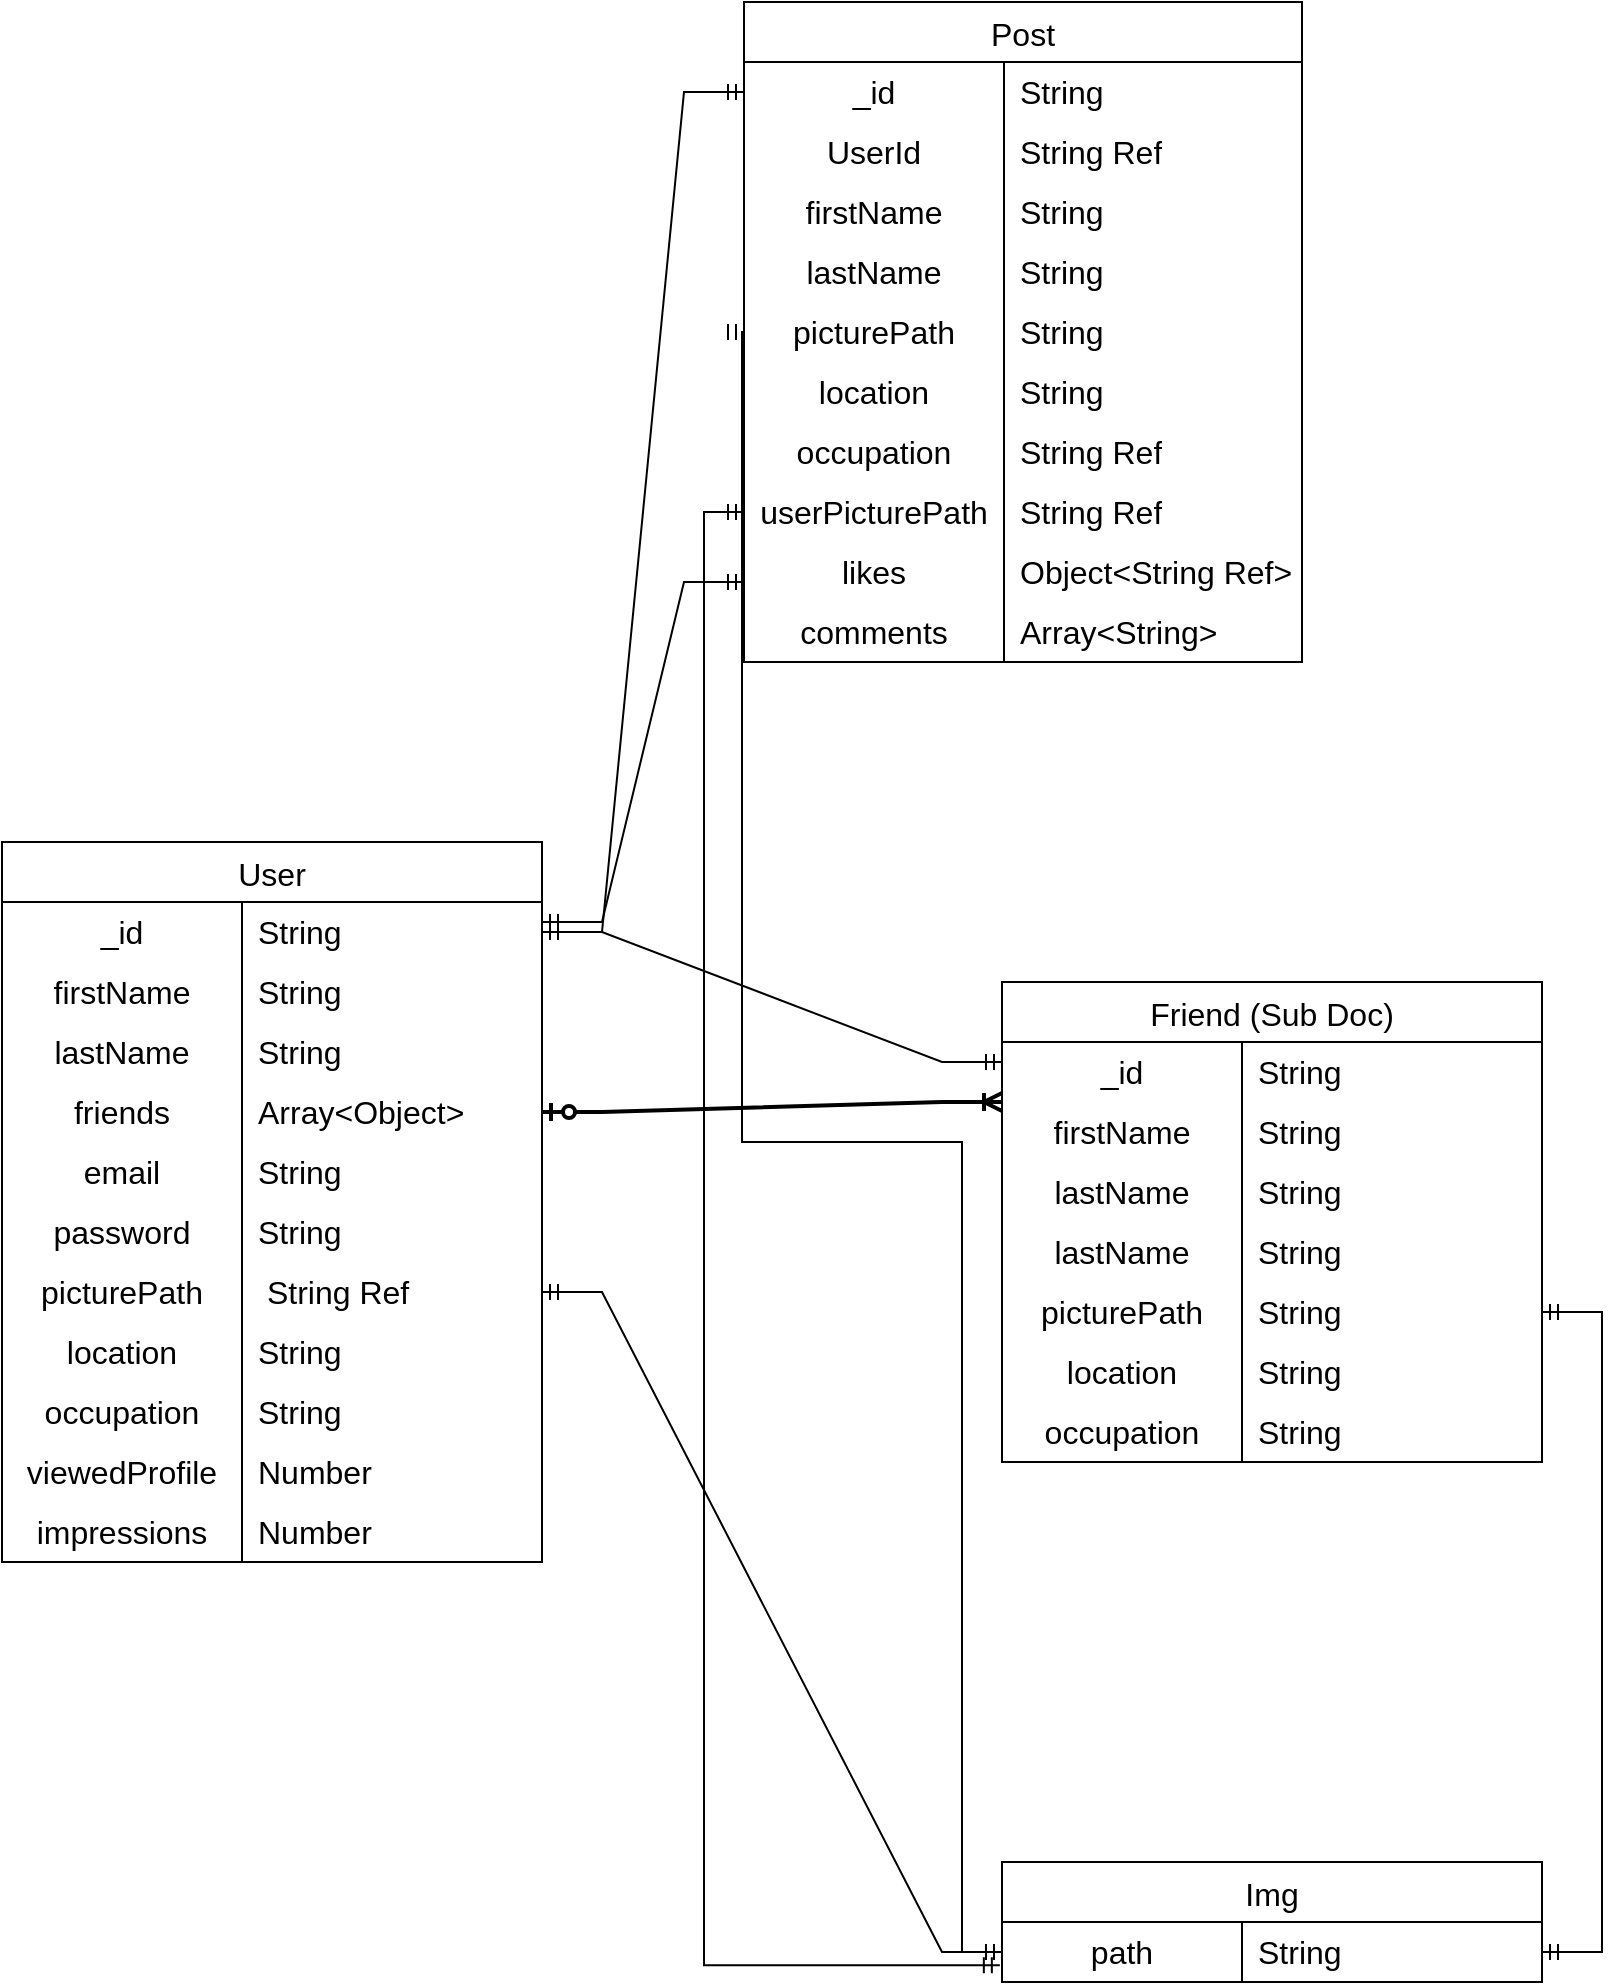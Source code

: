 <mxfile version="24.4.8" type="github">
  <diagram name="Page-1" id="0EORjQLILYHLpwlUFIpE">
    <mxGraphModel dx="2625" dy="1413" grid="1" gridSize="10" guides="1" tooltips="1" connect="1" arrows="1" fold="1" page="1" pageScale="1" pageWidth="850" pageHeight="1100" math="0" shadow="0">
      <root>
        <mxCell id="0" />
        <mxCell id="1" parent="0" />
        <mxCell id="54QTZnqS0rtouwn9wSgU-24" value="User" style="shape=table;startSize=30;container=1;collapsible=0;childLayout=tableLayout;fixedRows=1;rowLines=0;fontStyle=0;strokeColor=default;fontSize=16;" parent="1" vertex="1">
          <mxGeometry x="20" y="460" width="270" height="360" as="geometry" />
        </mxCell>
        <mxCell id="54QTZnqS0rtouwn9wSgU-25" value="" style="shape=tableRow;horizontal=0;startSize=0;swimlaneHead=0;swimlaneBody=0;top=0;left=0;bottom=0;right=0;collapsible=0;dropTarget=0;fillColor=none;points=[[0,0.5],[1,0.5]];portConstraint=eastwest;strokeColor=inherit;fontSize=16;" parent="54QTZnqS0rtouwn9wSgU-24" vertex="1">
          <mxGeometry y="30" width="270" height="30" as="geometry" />
        </mxCell>
        <mxCell id="54QTZnqS0rtouwn9wSgU-26" value="_id" style="shape=partialRectangle;html=1;whiteSpace=wrap;connectable=0;fillColor=none;top=0;left=0;bottom=0;right=0;overflow=hidden;pointerEvents=1;strokeColor=inherit;fontSize=16;" parent="54QTZnqS0rtouwn9wSgU-25" vertex="1">
          <mxGeometry width="120" height="30" as="geometry">
            <mxRectangle width="120" height="30" as="alternateBounds" />
          </mxGeometry>
        </mxCell>
        <mxCell id="54QTZnqS0rtouwn9wSgU-27" value="String" style="shape=partialRectangle;html=1;whiteSpace=wrap;connectable=0;fillColor=none;top=0;left=0;bottom=0;right=0;align=left;spacingLeft=6;overflow=hidden;strokeColor=inherit;fontSize=16;" parent="54QTZnqS0rtouwn9wSgU-25" vertex="1">
          <mxGeometry x="120" width="150" height="30" as="geometry">
            <mxRectangle width="150" height="30" as="alternateBounds" />
          </mxGeometry>
        </mxCell>
        <mxCell id="54QTZnqS0rtouwn9wSgU-28" value="" style="shape=tableRow;horizontal=0;startSize=0;swimlaneHead=0;swimlaneBody=0;top=0;left=0;bottom=0;right=0;collapsible=0;dropTarget=0;fillColor=none;points=[[0,0.5],[1,0.5]];portConstraint=eastwest;strokeColor=inherit;fontSize=16;" parent="54QTZnqS0rtouwn9wSgU-24" vertex="1">
          <mxGeometry y="60" width="270" height="30" as="geometry" />
        </mxCell>
        <mxCell id="54QTZnqS0rtouwn9wSgU-29" value="firstName" style="shape=partialRectangle;html=1;whiteSpace=wrap;connectable=0;fillColor=none;top=0;left=0;bottom=0;right=0;overflow=hidden;strokeColor=inherit;fontSize=16;" parent="54QTZnqS0rtouwn9wSgU-28" vertex="1">
          <mxGeometry width="120" height="30" as="geometry">
            <mxRectangle width="120" height="30" as="alternateBounds" />
          </mxGeometry>
        </mxCell>
        <mxCell id="54QTZnqS0rtouwn9wSgU-30" value="String" style="shape=partialRectangle;html=1;whiteSpace=wrap;connectable=0;fillColor=none;top=0;left=0;bottom=0;right=0;align=left;spacingLeft=6;overflow=hidden;strokeColor=inherit;fontSize=16;" parent="54QTZnqS0rtouwn9wSgU-28" vertex="1">
          <mxGeometry x="120" width="150" height="30" as="geometry">
            <mxRectangle width="150" height="30" as="alternateBounds" />
          </mxGeometry>
        </mxCell>
        <mxCell id="54QTZnqS0rtouwn9wSgU-31" value="" style="shape=tableRow;horizontal=0;startSize=0;swimlaneHead=0;swimlaneBody=0;top=0;left=0;bottom=0;right=0;collapsible=0;dropTarget=0;fillColor=none;points=[[0,0.5],[1,0.5]];portConstraint=eastwest;strokeColor=inherit;fontSize=16;" parent="54QTZnqS0rtouwn9wSgU-24" vertex="1">
          <mxGeometry y="90" width="270" height="30" as="geometry" />
        </mxCell>
        <mxCell id="54QTZnqS0rtouwn9wSgU-32" value="lastName" style="shape=partialRectangle;html=1;whiteSpace=wrap;connectable=0;fillColor=none;top=0;left=0;bottom=0;right=0;overflow=hidden;strokeColor=inherit;fontSize=16;" parent="54QTZnqS0rtouwn9wSgU-31" vertex="1">
          <mxGeometry width="120" height="30" as="geometry">
            <mxRectangle width="120" height="30" as="alternateBounds" />
          </mxGeometry>
        </mxCell>
        <mxCell id="54QTZnqS0rtouwn9wSgU-33" value="String" style="shape=partialRectangle;html=1;whiteSpace=wrap;connectable=0;fillColor=none;top=0;left=0;bottom=0;right=0;align=left;spacingLeft=6;overflow=hidden;strokeColor=inherit;fontSize=16;" parent="54QTZnqS0rtouwn9wSgU-31" vertex="1">
          <mxGeometry x="120" width="150" height="30" as="geometry">
            <mxRectangle width="150" height="30" as="alternateBounds" />
          </mxGeometry>
        </mxCell>
        <mxCell id="54QTZnqS0rtouwn9wSgU-34" style="shape=tableRow;horizontal=0;startSize=0;swimlaneHead=0;swimlaneBody=0;top=0;left=0;bottom=0;right=0;collapsible=0;dropTarget=0;fillColor=none;points=[[0,0.5],[1,0.5]];portConstraint=eastwest;strokeColor=inherit;fontSize=16;" parent="54QTZnqS0rtouwn9wSgU-24" vertex="1">
          <mxGeometry y="120" width="270" height="30" as="geometry" />
        </mxCell>
        <mxCell id="54QTZnqS0rtouwn9wSgU-35" value="friends" style="shape=partialRectangle;html=1;whiteSpace=wrap;connectable=0;fillColor=none;top=0;left=0;bottom=0;right=0;overflow=hidden;strokeColor=inherit;fontSize=16;" parent="54QTZnqS0rtouwn9wSgU-34" vertex="1">
          <mxGeometry width="120" height="30" as="geometry">
            <mxRectangle width="120" height="30" as="alternateBounds" />
          </mxGeometry>
        </mxCell>
        <mxCell id="54QTZnqS0rtouwn9wSgU-36" value="Array&amp;lt;Object&amp;gt;" style="shape=partialRectangle;html=1;whiteSpace=wrap;connectable=0;fillColor=none;top=0;left=0;bottom=0;right=0;align=left;spacingLeft=6;overflow=hidden;strokeColor=inherit;fontSize=16;" parent="54QTZnqS0rtouwn9wSgU-34" vertex="1">
          <mxGeometry x="120" width="150" height="30" as="geometry">
            <mxRectangle width="150" height="30" as="alternateBounds" />
          </mxGeometry>
        </mxCell>
        <mxCell id="54QTZnqS0rtouwn9wSgU-37" style="shape=tableRow;horizontal=0;startSize=0;swimlaneHead=0;swimlaneBody=0;top=0;left=0;bottom=0;right=0;collapsible=0;dropTarget=0;fillColor=none;points=[[0,0.5],[1,0.5]];portConstraint=eastwest;strokeColor=inherit;fontSize=16;" parent="54QTZnqS0rtouwn9wSgU-24" vertex="1">
          <mxGeometry y="150" width="270" height="30" as="geometry" />
        </mxCell>
        <mxCell id="54QTZnqS0rtouwn9wSgU-38" value="email" style="shape=partialRectangle;html=1;whiteSpace=wrap;connectable=0;fillColor=none;top=0;left=0;bottom=0;right=0;overflow=hidden;strokeColor=inherit;fontSize=16;" parent="54QTZnqS0rtouwn9wSgU-37" vertex="1">
          <mxGeometry width="120" height="30" as="geometry">
            <mxRectangle width="120" height="30" as="alternateBounds" />
          </mxGeometry>
        </mxCell>
        <mxCell id="54QTZnqS0rtouwn9wSgU-39" value="String" style="shape=partialRectangle;html=1;whiteSpace=wrap;connectable=0;fillColor=none;top=0;left=0;bottom=0;right=0;align=left;spacingLeft=6;overflow=hidden;strokeColor=inherit;fontSize=16;" parent="54QTZnqS0rtouwn9wSgU-37" vertex="1">
          <mxGeometry x="120" width="150" height="30" as="geometry">
            <mxRectangle width="150" height="30" as="alternateBounds" />
          </mxGeometry>
        </mxCell>
        <mxCell id="54QTZnqS0rtouwn9wSgU-40" style="shape=tableRow;horizontal=0;startSize=0;swimlaneHead=0;swimlaneBody=0;top=0;left=0;bottom=0;right=0;collapsible=0;dropTarget=0;fillColor=none;points=[[0,0.5],[1,0.5]];portConstraint=eastwest;strokeColor=inherit;fontSize=16;" parent="54QTZnqS0rtouwn9wSgU-24" vertex="1">
          <mxGeometry y="180" width="270" height="30" as="geometry" />
        </mxCell>
        <mxCell id="54QTZnqS0rtouwn9wSgU-41" value="password" style="shape=partialRectangle;html=1;whiteSpace=wrap;connectable=0;fillColor=none;top=0;left=0;bottom=0;right=0;overflow=hidden;strokeColor=inherit;fontSize=16;" parent="54QTZnqS0rtouwn9wSgU-40" vertex="1">
          <mxGeometry width="120" height="30" as="geometry">
            <mxRectangle width="120" height="30" as="alternateBounds" />
          </mxGeometry>
        </mxCell>
        <mxCell id="54QTZnqS0rtouwn9wSgU-42" value="String" style="shape=partialRectangle;html=1;whiteSpace=wrap;connectable=0;fillColor=none;top=0;left=0;bottom=0;right=0;align=left;spacingLeft=6;overflow=hidden;strokeColor=inherit;fontSize=16;" parent="54QTZnqS0rtouwn9wSgU-40" vertex="1">
          <mxGeometry x="120" width="150" height="30" as="geometry">
            <mxRectangle width="150" height="30" as="alternateBounds" />
          </mxGeometry>
        </mxCell>
        <mxCell id="54QTZnqS0rtouwn9wSgU-44" style="shape=tableRow;horizontal=0;startSize=0;swimlaneHead=0;swimlaneBody=0;top=0;left=0;bottom=0;right=0;collapsible=0;dropTarget=0;fillColor=none;points=[[0,0.5],[1,0.5]];portConstraint=eastwest;strokeColor=inherit;fontSize=16;" parent="54QTZnqS0rtouwn9wSgU-24" vertex="1">
          <mxGeometry y="210" width="270" height="30" as="geometry" />
        </mxCell>
        <mxCell id="54QTZnqS0rtouwn9wSgU-45" value="picturePath" style="shape=partialRectangle;html=1;whiteSpace=wrap;connectable=0;fillColor=none;top=0;left=0;bottom=0;right=0;overflow=hidden;strokeColor=inherit;fontSize=16;" parent="54QTZnqS0rtouwn9wSgU-44" vertex="1">
          <mxGeometry width="120" height="30" as="geometry">
            <mxRectangle width="120" height="30" as="alternateBounds" />
          </mxGeometry>
        </mxCell>
        <mxCell id="54QTZnqS0rtouwn9wSgU-46" value="&amp;nbsp;String Ref" style="shape=partialRectangle;html=1;whiteSpace=wrap;connectable=0;fillColor=none;top=0;left=0;bottom=0;right=0;align=left;spacingLeft=6;overflow=hidden;strokeColor=inherit;fontSize=16;" parent="54QTZnqS0rtouwn9wSgU-44" vertex="1">
          <mxGeometry x="120" width="150" height="30" as="geometry">
            <mxRectangle width="150" height="30" as="alternateBounds" />
          </mxGeometry>
        </mxCell>
        <mxCell id="54QTZnqS0rtouwn9wSgU-47" style="shape=tableRow;horizontal=0;startSize=0;swimlaneHead=0;swimlaneBody=0;top=0;left=0;bottom=0;right=0;collapsible=0;dropTarget=0;fillColor=none;points=[[0,0.5],[1,0.5]];portConstraint=eastwest;strokeColor=inherit;fontSize=16;" parent="54QTZnqS0rtouwn9wSgU-24" vertex="1">
          <mxGeometry y="240" width="270" height="30" as="geometry" />
        </mxCell>
        <mxCell id="54QTZnqS0rtouwn9wSgU-48" value="location" style="shape=partialRectangle;html=1;whiteSpace=wrap;connectable=0;fillColor=none;top=0;left=0;bottom=0;right=0;overflow=hidden;strokeColor=inherit;fontSize=16;" parent="54QTZnqS0rtouwn9wSgU-47" vertex="1">
          <mxGeometry width="120" height="30" as="geometry">
            <mxRectangle width="120" height="30" as="alternateBounds" />
          </mxGeometry>
        </mxCell>
        <mxCell id="54QTZnqS0rtouwn9wSgU-49" value="String" style="shape=partialRectangle;html=1;whiteSpace=wrap;connectable=0;fillColor=none;top=0;left=0;bottom=0;right=0;align=left;spacingLeft=6;overflow=hidden;strokeColor=inherit;fontSize=16;" parent="54QTZnqS0rtouwn9wSgU-47" vertex="1">
          <mxGeometry x="120" width="150" height="30" as="geometry">
            <mxRectangle width="150" height="30" as="alternateBounds" />
          </mxGeometry>
        </mxCell>
        <mxCell id="54QTZnqS0rtouwn9wSgU-50" style="shape=tableRow;horizontal=0;startSize=0;swimlaneHead=0;swimlaneBody=0;top=0;left=0;bottom=0;right=0;collapsible=0;dropTarget=0;fillColor=none;points=[[0,0.5],[1,0.5]];portConstraint=eastwest;strokeColor=inherit;fontSize=16;" parent="54QTZnqS0rtouwn9wSgU-24" vertex="1">
          <mxGeometry y="270" width="270" height="30" as="geometry" />
        </mxCell>
        <mxCell id="54QTZnqS0rtouwn9wSgU-51" value="occupation" style="shape=partialRectangle;html=1;whiteSpace=wrap;connectable=0;fillColor=none;top=0;left=0;bottom=0;right=0;overflow=hidden;strokeColor=inherit;fontSize=16;" parent="54QTZnqS0rtouwn9wSgU-50" vertex="1">
          <mxGeometry width="120" height="30" as="geometry">
            <mxRectangle width="120" height="30" as="alternateBounds" />
          </mxGeometry>
        </mxCell>
        <mxCell id="54QTZnqS0rtouwn9wSgU-52" value="String" style="shape=partialRectangle;html=1;whiteSpace=wrap;connectable=0;fillColor=none;top=0;left=0;bottom=0;right=0;align=left;spacingLeft=6;overflow=hidden;strokeColor=inherit;fontSize=16;" parent="54QTZnqS0rtouwn9wSgU-50" vertex="1">
          <mxGeometry x="120" width="150" height="30" as="geometry">
            <mxRectangle width="150" height="30" as="alternateBounds" />
          </mxGeometry>
        </mxCell>
        <mxCell id="54QTZnqS0rtouwn9wSgU-53" style="shape=tableRow;horizontal=0;startSize=0;swimlaneHead=0;swimlaneBody=0;top=0;left=0;bottom=0;right=0;collapsible=0;dropTarget=0;fillColor=none;points=[[0,0.5],[1,0.5]];portConstraint=eastwest;strokeColor=inherit;fontSize=16;" parent="54QTZnqS0rtouwn9wSgU-24" vertex="1">
          <mxGeometry y="300" width="270" height="30" as="geometry" />
        </mxCell>
        <mxCell id="54QTZnqS0rtouwn9wSgU-54" value="viewedProfile" style="shape=partialRectangle;html=1;whiteSpace=wrap;connectable=0;fillColor=none;top=0;left=0;bottom=0;right=0;overflow=hidden;strokeColor=inherit;fontSize=16;" parent="54QTZnqS0rtouwn9wSgU-53" vertex="1">
          <mxGeometry width="120" height="30" as="geometry">
            <mxRectangle width="120" height="30" as="alternateBounds" />
          </mxGeometry>
        </mxCell>
        <mxCell id="54QTZnqS0rtouwn9wSgU-55" value="Number" style="shape=partialRectangle;html=1;whiteSpace=wrap;connectable=0;fillColor=none;top=0;left=0;bottom=0;right=0;align=left;spacingLeft=6;overflow=hidden;strokeColor=inherit;fontSize=16;" parent="54QTZnqS0rtouwn9wSgU-53" vertex="1">
          <mxGeometry x="120" width="150" height="30" as="geometry">
            <mxRectangle width="150" height="30" as="alternateBounds" />
          </mxGeometry>
        </mxCell>
        <mxCell id="54QTZnqS0rtouwn9wSgU-56" style="shape=tableRow;horizontal=0;startSize=0;swimlaneHead=0;swimlaneBody=0;top=0;left=0;bottom=0;right=0;collapsible=0;dropTarget=0;fillColor=none;points=[[0,0.5],[1,0.5]];portConstraint=eastwest;strokeColor=inherit;fontSize=16;" parent="54QTZnqS0rtouwn9wSgU-24" vertex="1">
          <mxGeometry y="330" width="270" height="30" as="geometry" />
        </mxCell>
        <mxCell id="54QTZnqS0rtouwn9wSgU-57" value="impressions" style="shape=partialRectangle;html=1;whiteSpace=wrap;connectable=0;fillColor=none;top=0;left=0;bottom=0;right=0;overflow=hidden;strokeColor=inherit;fontSize=16;" parent="54QTZnqS0rtouwn9wSgU-56" vertex="1">
          <mxGeometry width="120" height="30" as="geometry">
            <mxRectangle width="120" height="30" as="alternateBounds" />
          </mxGeometry>
        </mxCell>
        <mxCell id="54QTZnqS0rtouwn9wSgU-58" value="Number" style="shape=partialRectangle;html=1;whiteSpace=wrap;connectable=0;fillColor=none;top=0;left=0;bottom=0;right=0;align=left;spacingLeft=6;overflow=hidden;strokeColor=inherit;fontSize=16;" parent="54QTZnqS0rtouwn9wSgU-56" vertex="1">
          <mxGeometry x="120" width="150" height="30" as="geometry">
            <mxRectangle width="150" height="30" as="alternateBounds" />
          </mxGeometry>
        </mxCell>
        <mxCell id="nObAQbHrx-hj82wcTG46-1" value="Friend (Sub Doc)" style="shape=table;startSize=30;container=1;collapsible=0;childLayout=tableLayout;fixedRows=1;rowLines=0;fontStyle=0;strokeColor=default;fontSize=16;" vertex="1" parent="1">
          <mxGeometry x="520" y="530" width="270" height="240" as="geometry" />
        </mxCell>
        <mxCell id="nObAQbHrx-hj82wcTG46-2" value="" style="shape=tableRow;horizontal=0;startSize=0;swimlaneHead=0;swimlaneBody=0;top=0;left=0;bottom=0;right=0;collapsible=0;dropTarget=0;fillColor=none;points=[[0,0.5],[1,0.5]];portConstraint=eastwest;strokeColor=inherit;fontSize=16;" vertex="1" parent="nObAQbHrx-hj82wcTG46-1">
          <mxGeometry y="30" width="270" height="30" as="geometry" />
        </mxCell>
        <mxCell id="nObAQbHrx-hj82wcTG46-3" value="_id" style="shape=partialRectangle;html=1;whiteSpace=wrap;connectable=0;fillColor=none;top=0;left=0;bottom=0;right=0;overflow=hidden;pointerEvents=1;strokeColor=inherit;fontSize=16;" vertex="1" parent="nObAQbHrx-hj82wcTG46-2">
          <mxGeometry width="120" height="30" as="geometry">
            <mxRectangle width="120" height="30" as="alternateBounds" />
          </mxGeometry>
        </mxCell>
        <mxCell id="nObAQbHrx-hj82wcTG46-4" value="String" style="shape=partialRectangle;html=1;whiteSpace=wrap;connectable=0;fillColor=none;top=0;left=0;bottom=0;right=0;align=left;spacingLeft=6;overflow=hidden;strokeColor=inherit;fontSize=16;" vertex="1" parent="nObAQbHrx-hj82wcTG46-2">
          <mxGeometry x="120" width="150" height="30" as="geometry">
            <mxRectangle width="150" height="30" as="alternateBounds" />
          </mxGeometry>
        </mxCell>
        <mxCell id="nObAQbHrx-hj82wcTG46-5" value="" style="shape=tableRow;horizontal=0;startSize=0;swimlaneHead=0;swimlaneBody=0;top=0;left=0;bottom=0;right=0;collapsible=0;dropTarget=0;fillColor=none;points=[[0,0.5],[1,0.5]];portConstraint=eastwest;strokeColor=inherit;fontSize=16;" vertex="1" parent="nObAQbHrx-hj82wcTG46-1">
          <mxGeometry y="60" width="270" height="30" as="geometry" />
        </mxCell>
        <mxCell id="nObAQbHrx-hj82wcTG46-6" value="firstName" style="shape=partialRectangle;html=1;whiteSpace=wrap;connectable=0;fillColor=none;top=0;left=0;bottom=0;right=0;overflow=hidden;strokeColor=inherit;fontSize=16;" vertex="1" parent="nObAQbHrx-hj82wcTG46-5">
          <mxGeometry width="120" height="30" as="geometry">
            <mxRectangle width="120" height="30" as="alternateBounds" />
          </mxGeometry>
        </mxCell>
        <mxCell id="nObAQbHrx-hj82wcTG46-7" value="String" style="shape=partialRectangle;html=1;whiteSpace=wrap;connectable=0;fillColor=none;top=0;left=0;bottom=0;right=0;align=left;spacingLeft=6;overflow=hidden;strokeColor=inherit;fontSize=16;" vertex="1" parent="nObAQbHrx-hj82wcTG46-5">
          <mxGeometry x="120" width="150" height="30" as="geometry">
            <mxRectangle width="150" height="30" as="alternateBounds" />
          </mxGeometry>
        </mxCell>
        <mxCell id="nObAQbHrx-hj82wcTG46-39" value="" style="shape=tableRow;horizontal=0;startSize=0;swimlaneHead=0;swimlaneBody=0;top=0;left=0;bottom=0;right=0;collapsible=0;dropTarget=0;fillColor=none;points=[[0,0.5],[1,0.5]];portConstraint=eastwest;strokeColor=inherit;fontSize=16;" vertex="1" parent="nObAQbHrx-hj82wcTG46-1">
          <mxGeometry y="90" width="270" height="30" as="geometry" />
        </mxCell>
        <mxCell id="nObAQbHrx-hj82wcTG46-40" value="lastName" style="shape=partialRectangle;html=1;whiteSpace=wrap;connectable=0;fillColor=none;top=0;left=0;bottom=0;right=0;overflow=hidden;strokeColor=inherit;fontSize=16;" vertex="1" parent="nObAQbHrx-hj82wcTG46-39">
          <mxGeometry width="120" height="30" as="geometry">
            <mxRectangle width="120" height="30" as="alternateBounds" />
          </mxGeometry>
        </mxCell>
        <mxCell id="nObAQbHrx-hj82wcTG46-41" value="String" style="shape=partialRectangle;html=1;whiteSpace=wrap;connectable=0;fillColor=none;top=0;left=0;bottom=0;right=0;align=left;spacingLeft=6;overflow=hidden;strokeColor=inherit;fontSize=16;" vertex="1" parent="nObAQbHrx-hj82wcTG46-39">
          <mxGeometry x="120" width="150" height="30" as="geometry">
            <mxRectangle width="150" height="30" as="alternateBounds" />
          </mxGeometry>
        </mxCell>
        <mxCell id="nObAQbHrx-hj82wcTG46-8" value="" style="shape=tableRow;horizontal=0;startSize=0;swimlaneHead=0;swimlaneBody=0;top=0;left=0;bottom=0;right=0;collapsible=0;dropTarget=0;fillColor=none;points=[[0,0.5],[1,0.5]];portConstraint=eastwest;strokeColor=inherit;fontSize=16;" vertex="1" parent="nObAQbHrx-hj82wcTG46-1">
          <mxGeometry y="120" width="270" height="30" as="geometry" />
        </mxCell>
        <mxCell id="nObAQbHrx-hj82wcTG46-9" value="lastName" style="shape=partialRectangle;html=1;whiteSpace=wrap;connectable=0;fillColor=none;top=0;left=0;bottom=0;right=0;overflow=hidden;strokeColor=inherit;fontSize=16;" vertex="1" parent="nObAQbHrx-hj82wcTG46-8">
          <mxGeometry width="120" height="30" as="geometry">
            <mxRectangle width="120" height="30" as="alternateBounds" />
          </mxGeometry>
        </mxCell>
        <mxCell id="nObAQbHrx-hj82wcTG46-10" value="String" style="shape=partialRectangle;html=1;whiteSpace=wrap;connectable=0;fillColor=none;top=0;left=0;bottom=0;right=0;align=left;spacingLeft=6;overflow=hidden;strokeColor=inherit;fontSize=16;" vertex="1" parent="nObAQbHrx-hj82wcTG46-8">
          <mxGeometry x="120" width="150" height="30" as="geometry">
            <mxRectangle width="150" height="30" as="alternateBounds" />
          </mxGeometry>
        </mxCell>
        <mxCell id="nObAQbHrx-hj82wcTG46-20" style="shape=tableRow;horizontal=0;startSize=0;swimlaneHead=0;swimlaneBody=0;top=0;left=0;bottom=0;right=0;collapsible=0;dropTarget=0;fillColor=none;points=[[0,0.5],[1,0.5]];portConstraint=eastwest;strokeColor=inherit;fontSize=16;" vertex="1" parent="nObAQbHrx-hj82wcTG46-1">
          <mxGeometry y="150" width="270" height="30" as="geometry" />
        </mxCell>
        <mxCell id="nObAQbHrx-hj82wcTG46-21" value="picturePath" style="shape=partialRectangle;html=1;whiteSpace=wrap;connectable=0;fillColor=none;top=0;left=0;bottom=0;right=0;overflow=hidden;strokeColor=inherit;fontSize=16;" vertex="1" parent="nObAQbHrx-hj82wcTG46-20">
          <mxGeometry width="120" height="30" as="geometry">
            <mxRectangle width="120" height="30" as="alternateBounds" />
          </mxGeometry>
        </mxCell>
        <mxCell id="nObAQbHrx-hj82wcTG46-22" value="String" style="shape=partialRectangle;html=1;whiteSpace=wrap;connectable=0;fillColor=none;top=0;left=0;bottom=0;right=0;align=left;spacingLeft=6;overflow=hidden;strokeColor=inherit;fontSize=16;" vertex="1" parent="nObAQbHrx-hj82wcTG46-20">
          <mxGeometry x="120" width="150" height="30" as="geometry">
            <mxRectangle width="150" height="30" as="alternateBounds" />
          </mxGeometry>
        </mxCell>
        <mxCell id="nObAQbHrx-hj82wcTG46-23" style="shape=tableRow;horizontal=0;startSize=0;swimlaneHead=0;swimlaneBody=0;top=0;left=0;bottom=0;right=0;collapsible=0;dropTarget=0;fillColor=none;points=[[0,0.5],[1,0.5]];portConstraint=eastwest;strokeColor=inherit;fontSize=16;" vertex="1" parent="nObAQbHrx-hj82wcTG46-1">
          <mxGeometry y="180" width="270" height="30" as="geometry" />
        </mxCell>
        <mxCell id="nObAQbHrx-hj82wcTG46-24" value="location" style="shape=partialRectangle;html=1;whiteSpace=wrap;connectable=0;fillColor=none;top=0;left=0;bottom=0;right=0;overflow=hidden;strokeColor=inherit;fontSize=16;" vertex="1" parent="nObAQbHrx-hj82wcTG46-23">
          <mxGeometry width="120" height="30" as="geometry">
            <mxRectangle width="120" height="30" as="alternateBounds" />
          </mxGeometry>
        </mxCell>
        <mxCell id="nObAQbHrx-hj82wcTG46-25" value="String" style="shape=partialRectangle;html=1;whiteSpace=wrap;connectable=0;fillColor=none;top=0;left=0;bottom=0;right=0;align=left;spacingLeft=6;overflow=hidden;strokeColor=inherit;fontSize=16;" vertex="1" parent="nObAQbHrx-hj82wcTG46-23">
          <mxGeometry x="120" width="150" height="30" as="geometry">
            <mxRectangle width="150" height="30" as="alternateBounds" />
          </mxGeometry>
        </mxCell>
        <mxCell id="nObAQbHrx-hj82wcTG46-26" style="shape=tableRow;horizontal=0;startSize=0;swimlaneHead=0;swimlaneBody=0;top=0;left=0;bottom=0;right=0;collapsible=0;dropTarget=0;fillColor=none;points=[[0,0.5],[1,0.5]];portConstraint=eastwest;strokeColor=inherit;fontSize=16;" vertex="1" parent="nObAQbHrx-hj82wcTG46-1">
          <mxGeometry y="210" width="270" height="30" as="geometry" />
        </mxCell>
        <mxCell id="nObAQbHrx-hj82wcTG46-27" value="occupation" style="shape=partialRectangle;html=1;whiteSpace=wrap;connectable=0;fillColor=none;top=0;left=0;bottom=0;right=0;overflow=hidden;strokeColor=inherit;fontSize=16;" vertex="1" parent="nObAQbHrx-hj82wcTG46-26">
          <mxGeometry width="120" height="30" as="geometry">
            <mxRectangle width="120" height="30" as="alternateBounds" />
          </mxGeometry>
        </mxCell>
        <mxCell id="nObAQbHrx-hj82wcTG46-28" value="String" style="shape=partialRectangle;html=1;whiteSpace=wrap;connectable=0;fillColor=none;top=0;left=0;bottom=0;right=0;align=left;spacingLeft=6;overflow=hidden;strokeColor=inherit;fontSize=16;" vertex="1" parent="nObAQbHrx-hj82wcTG46-26">
          <mxGeometry x="120" width="150" height="30" as="geometry">
            <mxRectangle width="150" height="30" as="alternateBounds" />
          </mxGeometry>
        </mxCell>
        <mxCell id="nObAQbHrx-hj82wcTG46-42" value="" style="edgeStyle=entityRelationEdgeStyle;fontSize=12;html=1;endArrow=ERoneToMany;startArrow=ERzeroToOne;rounded=0;entryX=0;entryY=0.5;entryDx=0;entryDy=0;exitX=1;exitY=0.5;exitDx=0;exitDy=0;strokeWidth=2;" edge="1" parent="1" source="54QTZnqS0rtouwn9wSgU-34">
          <mxGeometry width="100" height="100" relative="1" as="geometry">
            <mxPoint x="331" y="610" as="sourcePoint" />
            <mxPoint x="520" y="590" as="targetPoint" />
          </mxGeometry>
        </mxCell>
        <mxCell id="nObAQbHrx-hj82wcTG46-43" value="Post" style="shape=table;startSize=30;container=1;collapsible=0;childLayout=tableLayout;fixedRows=1;rowLines=0;fontStyle=0;strokeColor=default;fontSize=16;" vertex="1" parent="1">
          <mxGeometry x="391" y="40" width="279.0" height="330" as="geometry" />
        </mxCell>
        <mxCell id="nObAQbHrx-hj82wcTG46-44" value="" style="shape=tableRow;horizontal=0;startSize=0;swimlaneHead=0;swimlaneBody=0;top=0;left=0;bottom=0;right=0;collapsible=0;dropTarget=0;fillColor=none;points=[[0,0.5],[1,0.5]];portConstraint=eastwest;strokeColor=inherit;fontSize=16;" vertex="1" parent="nObAQbHrx-hj82wcTG46-43">
          <mxGeometry y="30" width="279.0" height="30" as="geometry" />
        </mxCell>
        <mxCell id="nObAQbHrx-hj82wcTG46-45" value="_id" style="shape=partialRectangle;html=1;whiteSpace=wrap;connectable=0;fillColor=none;top=0;left=0;bottom=0;right=0;overflow=hidden;pointerEvents=1;strokeColor=inherit;fontSize=16;" vertex="1" parent="nObAQbHrx-hj82wcTG46-44">
          <mxGeometry width="130" height="30" as="geometry">
            <mxRectangle width="130" height="30" as="alternateBounds" />
          </mxGeometry>
        </mxCell>
        <mxCell id="nObAQbHrx-hj82wcTG46-46" value="String" style="shape=partialRectangle;html=1;whiteSpace=wrap;connectable=0;fillColor=none;top=0;left=0;bottom=0;right=0;align=left;spacingLeft=6;overflow=hidden;strokeColor=inherit;fontSize=16;" vertex="1" parent="nObAQbHrx-hj82wcTG46-44">
          <mxGeometry x="130" width="149" height="30" as="geometry">
            <mxRectangle width="149" height="30" as="alternateBounds" />
          </mxGeometry>
        </mxCell>
        <mxCell id="nObAQbHrx-hj82wcTG46-47" value="" style="shape=tableRow;horizontal=0;startSize=0;swimlaneHead=0;swimlaneBody=0;top=0;left=0;bottom=0;right=0;collapsible=0;dropTarget=0;fillColor=none;points=[[0,0.5],[1,0.5]];portConstraint=eastwest;strokeColor=inherit;fontSize=16;" vertex="1" parent="nObAQbHrx-hj82wcTG46-43">
          <mxGeometry y="60" width="279.0" height="30" as="geometry" />
        </mxCell>
        <mxCell id="nObAQbHrx-hj82wcTG46-48" value="UserId" style="shape=partialRectangle;html=1;whiteSpace=wrap;connectable=0;fillColor=none;top=0;left=0;bottom=0;right=0;overflow=hidden;strokeColor=inherit;fontSize=16;" vertex="1" parent="nObAQbHrx-hj82wcTG46-47">
          <mxGeometry width="130" height="30" as="geometry">
            <mxRectangle width="130" height="30" as="alternateBounds" />
          </mxGeometry>
        </mxCell>
        <mxCell id="nObAQbHrx-hj82wcTG46-49" value="String Ref" style="shape=partialRectangle;html=1;whiteSpace=wrap;connectable=0;fillColor=none;top=0;left=0;bottom=0;right=0;align=left;spacingLeft=6;overflow=hidden;strokeColor=inherit;fontSize=16;" vertex="1" parent="nObAQbHrx-hj82wcTG46-47">
          <mxGeometry x="130" width="149" height="30" as="geometry">
            <mxRectangle width="149" height="30" as="alternateBounds" />
          </mxGeometry>
        </mxCell>
        <mxCell id="nObAQbHrx-hj82wcTG46-50" value="" style="shape=tableRow;horizontal=0;startSize=0;swimlaneHead=0;swimlaneBody=0;top=0;left=0;bottom=0;right=0;collapsible=0;dropTarget=0;fillColor=none;points=[[0,0.5],[1,0.5]];portConstraint=eastwest;strokeColor=inherit;fontSize=16;" vertex="1" parent="nObAQbHrx-hj82wcTG46-43">
          <mxGeometry y="90" width="279.0" height="30" as="geometry" />
        </mxCell>
        <mxCell id="nObAQbHrx-hj82wcTG46-51" value="firstName" style="shape=partialRectangle;html=1;whiteSpace=wrap;connectable=0;fillColor=none;top=0;left=0;bottom=0;right=0;overflow=hidden;strokeColor=inherit;fontSize=16;" vertex="1" parent="nObAQbHrx-hj82wcTG46-50">
          <mxGeometry width="130" height="30" as="geometry">
            <mxRectangle width="130" height="30" as="alternateBounds" />
          </mxGeometry>
        </mxCell>
        <mxCell id="nObAQbHrx-hj82wcTG46-52" value="String" style="shape=partialRectangle;html=1;whiteSpace=wrap;connectable=0;fillColor=none;top=0;left=0;bottom=0;right=0;align=left;spacingLeft=6;overflow=hidden;strokeColor=inherit;fontSize=16;" vertex="1" parent="nObAQbHrx-hj82wcTG46-50">
          <mxGeometry x="130" width="149" height="30" as="geometry">
            <mxRectangle width="149" height="30" as="alternateBounds" />
          </mxGeometry>
        </mxCell>
        <mxCell id="nObAQbHrx-hj82wcTG46-53" value="" style="shape=tableRow;horizontal=0;startSize=0;swimlaneHead=0;swimlaneBody=0;top=0;left=0;bottom=0;right=0;collapsible=0;dropTarget=0;fillColor=none;points=[[0,0.5],[1,0.5]];portConstraint=eastwest;strokeColor=inherit;fontSize=16;" vertex="1" parent="nObAQbHrx-hj82wcTG46-43">
          <mxGeometry y="120" width="279.0" height="30" as="geometry" />
        </mxCell>
        <mxCell id="nObAQbHrx-hj82wcTG46-54" value="lastName" style="shape=partialRectangle;html=1;whiteSpace=wrap;connectable=0;fillColor=none;top=0;left=0;bottom=0;right=0;overflow=hidden;strokeColor=inherit;fontSize=16;" vertex="1" parent="nObAQbHrx-hj82wcTG46-53">
          <mxGeometry width="130" height="30" as="geometry">
            <mxRectangle width="130" height="30" as="alternateBounds" />
          </mxGeometry>
        </mxCell>
        <mxCell id="nObAQbHrx-hj82wcTG46-55" value="String" style="shape=partialRectangle;html=1;whiteSpace=wrap;connectable=0;fillColor=none;top=0;left=0;bottom=0;right=0;align=left;spacingLeft=6;overflow=hidden;strokeColor=inherit;fontSize=16;" vertex="1" parent="nObAQbHrx-hj82wcTG46-53">
          <mxGeometry x="130" width="149" height="30" as="geometry">
            <mxRectangle width="149" height="30" as="alternateBounds" />
          </mxGeometry>
        </mxCell>
        <mxCell id="nObAQbHrx-hj82wcTG46-56" style="shape=tableRow;horizontal=0;startSize=0;swimlaneHead=0;swimlaneBody=0;top=0;left=0;bottom=0;right=0;collapsible=0;dropTarget=0;fillColor=none;points=[[0,0.5],[1,0.5]];portConstraint=eastwest;strokeColor=inherit;fontSize=16;" vertex="1" parent="nObAQbHrx-hj82wcTG46-43">
          <mxGeometry y="150" width="279.0" height="30" as="geometry" />
        </mxCell>
        <mxCell id="nObAQbHrx-hj82wcTG46-57" value="picturePath" style="shape=partialRectangle;html=1;whiteSpace=wrap;connectable=0;fillColor=none;top=0;left=0;bottom=0;right=0;overflow=hidden;strokeColor=inherit;fontSize=16;" vertex="1" parent="nObAQbHrx-hj82wcTG46-56">
          <mxGeometry width="130" height="30" as="geometry">
            <mxRectangle width="130" height="30" as="alternateBounds" />
          </mxGeometry>
        </mxCell>
        <mxCell id="nObAQbHrx-hj82wcTG46-58" value="String" style="shape=partialRectangle;html=1;whiteSpace=wrap;connectable=0;fillColor=none;top=0;left=0;bottom=0;right=0;align=left;spacingLeft=6;overflow=hidden;strokeColor=inherit;fontSize=16;" vertex="1" parent="nObAQbHrx-hj82wcTG46-56">
          <mxGeometry x="130" width="149" height="30" as="geometry">
            <mxRectangle width="149" height="30" as="alternateBounds" />
          </mxGeometry>
        </mxCell>
        <mxCell id="nObAQbHrx-hj82wcTG46-59" style="shape=tableRow;horizontal=0;startSize=0;swimlaneHead=0;swimlaneBody=0;top=0;left=0;bottom=0;right=0;collapsible=0;dropTarget=0;fillColor=none;points=[[0,0.5],[1,0.5]];portConstraint=eastwest;strokeColor=inherit;fontSize=16;" vertex="1" parent="nObAQbHrx-hj82wcTG46-43">
          <mxGeometry y="180" width="279.0" height="30" as="geometry" />
        </mxCell>
        <mxCell id="nObAQbHrx-hj82wcTG46-60" value="location" style="shape=partialRectangle;html=1;whiteSpace=wrap;connectable=0;fillColor=none;top=0;left=0;bottom=0;right=0;overflow=hidden;strokeColor=inherit;fontSize=16;" vertex="1" parent="nObAQbHrx-hj82wcTG46-59">
          <mxGeometry width="130" height="30" as="geometry">
            <mxRectangle width="130" height="30" as="alternateBounds" />
          </mxGeometry>
        </mxCell>
        <mxCell id="nObAQbHrx-hj82wcTG46-61" value="String" style="shape=partialRectangle;html=1;whiteSpace=wrap;connectable=0;fillColor=none;top=0;left=0;bottom=0;right=0;align=left;spacingLeft=6;overflow=hidden;strokeColor=inherit;fontSize=16;" vertex="1" parent="nObAQbHrx-hj82wcTG46-59">
          <mxGeometry x="130" width="149" height="30" as="geometry">
            <mxRectangle width="149" height="30" as="alternateBounds" />
          </mxGeometry>
        </mxCell>
        <mxCell id="nObAQbHrx-hj82wcTG46-62" style="shape=tableRow;horizontal=0;startSize=0;swimlaneHead=0;swimlaneBody=0;top=0;left=0;bottom=0;right=0;collapsible=0;dropTarget=0;fillColor=none;points=[[0,0.5],[1,0.5]];portConstraint=eastwest;strokeColor=inherit;fontSize=16;" vertex="1" parent="nObAQbHrx-hj82wcTG46-43">
          <mxGeometry y="210" width="279.0" height="30" as="geometry" />
        </mxCell>
        <mxCell id="nObAQbHrx-hj82wcTG46-63" value="occupation" style="shape=partialRectangle;html=1;whiteSpace=wrap;connectable=0;fillColor=none;top=0;left=0;bottom=0;right=0;overflow=hidden;strokeColor=inherit;fontSize=16;" vertex="1" parent="nObAQbHrx-hj82wcTG46-62">
          <mxGeometry width="130" height="30" as="geometry">
            <mxRectangle width="130" height="30" as="alternateBounds" />
          </mxGeometry>
        </mxCell>
        <mxCell id="nObAQbHrx-hj82wcTG46-64" value="String Ref" style="shape=partialRectangle;html=1;whiteSpace=wrap;connectable=0;fillColor=none;top=0;left=0;bottom=0;right=0;align=left;spacingLeft=6;overflow=hidden;strokeColor=inherit;fontSize=16;" vertex="1" parent="nObAQbHrx-hj82wcTG46-62">
          <mxGeometry x="130" width="149" height="30" as="geometry">
            <mxRectangle width="149" height="30" as="alternateBounds" />
          </mxGeometry>
        </mxCell>
        <mxCell id="nObAQbHrx-hj82wcTG46-65" style="shape=tableRow;horizontal=0;startSize=0;swimlaneHead=0;swimlaneBody=0;top=0;left=0;bottom=0;right=0;collapsible=0;dropTarget=0;fillColor=none;points=[[0,0.5],[1,0.5]];portConstraint=eastwest;strokeColor=inherit;fontSize=16;" vertex="1" parent="nObAQbHrx-hj82wcTG46-43">
          <mxGeometry y="240" width="279.0" height="30" as="geometry" />
        </mxCell>
        <mxCell id="nObAQbHrx-hj82wcTG46-66" value="userPicturePath" style="shape=partialRectangle;html=1;whiteSpace=wrap;connectable=0;fillColor=none;top=0;left=0;bottom=0;right=0;overflow=hidden;strokeColor=inherit;fontSize=16;" vertex="1" parent="nObAQbHrx-hj82wcTG46-65">
          <mxGeometry width="130" height="30" as="geometry">
            <mxRectangle width="130" height="30" as="alternateBounds" />
          </mxGeometry>
        </mxCell>
        <mxCell id="nObAQbHrx-hj82wcTG46-67" value="String Ref" style="shape=partialRectangle;html=1;whiteSpace=wrap;connectable=0;fillColor=none;top=0;left=0;bottom=0;right=0;align=left;spacingLeft=6;overflow=hidden;strokeColor=inherit;fontSize=16;" vertex="1" parent="nObAQbHrx-hj82wcTG46-65">
          <mxGeometry x="130" width="149" height="30" as="geometry">
            <mxRectangle width="149" height="30" as="alternateBounds" />
          </mxGeometry>
        </mxCell>
        <mxCell id="nObAQbHrx-hj82wcTG46-68" style="shape=tableRow;horizontal=0;startSize=0;swimlaneHead=0;swimlaneBody=0;top=0;left=0;bottom=0;right=0;collapsible=0;dropTarget=0;fillColor=none;points=[[0,0.5],[1,0.5]];portConstraint=eastwest;strokeColor=inherit;fontSize=16;" vertex="1" parent="nObAQbHrx-hj82wcTG46-43">
          <mxGeometry y="270" width="279.0" height="30" as="geometry" />
        </mxCell>
        <mxCell id="nObAQbHrx-hj82wcTG46-69" value="likes" style="shape=partialRectangle;html=1;whiteSpace=wrap;connectable=0;fillColor=none;top=0;left=0;bottom=0;right=0;overflow=hidden;strokeColor=inherit;fontSize=16;" vertex="1" parent="nObAQbHrx-hj82wcTG46-68">
          <mxGeometry width="130" height="30" as="geometry">
            <mxRectangle width="130" height="30" as="alternateBounds" />
          </mxGeometry>
        </mxCell>
        <mxCell id="nObAQbHrx-hj82wcTG46-70" value="Object&amp;lt;String Ref&amp;gt;" style="shape=partialRectangle;html=1;whiteSpace=wrap;connectable=0;fillColor=none;top=0;left=0;bottom=0;right=0;align=left;spacingLeft=6;overflow=hidden;strokeColor=inherit;fontSize=16;" vertex="1" parent="nObAQbHrx-hj82wcTG46-68">
          <mxGeometry x="130" width="149" height="30" as="geometry">
            <mxRectangle width="149" height="30" as="alternateBounds" />
          </mxGeometry>
        </mxCell>
        <mxCell id="nObAQbHrx-hj82wcTG46-72" style="shape=tableRow;horizontal=0;startSize=0;swimlaneHead=0;swimlaneBody=0;top=0;left=0;bottom=0;right=0;collapsible=0;dropTarget=0;fillColor=none;points=[[0,0.5],[1,0.5]];portConstraint=eastwest;strokeColor=inherit;fontSize=16;" vertex="1" parent="nObAQbHrx-hj82wcTG46-43">
          <mxGeometry y="300" width="279.0" height="30" as="geometry" />
        </mxCell>
        <mxCell id="nObAQbHrx-hj82wcTG46-73" value="comments" style="shape=partialRectangle;html=1;whiteSpace=wrap;connectable=0;fillColor=none;top=0;left=0;bottom=0;right=0;overflow=hidden;strokeColor=inherit;fontSize=16;" vertex="1" parent="nObAQbHrx-hj82wcTG46-72">
          <mxGeometry width="130" height="30" as="geometry">
            <mxRectangle width="130" height="30" as="alternateBounds" />
          </mxGeometry>
        </mxCell>
        <mxCell id="nObAQbHrx-hj82wcTG46-74" value="Array&amp;lt;String&amp;gt;" style="shape=partialRectangle;html=1;whiteSpace=wrap;connectable=0;fillColor=none;top=0;left=0;bottom=0;right=0;align=left;spacingLeft=6;overflow=hidden;strokeColor=inherit;fontSize=16;" vertex="1" parent="nObAQbHrx-hj82wcTG46-72">
          <mxGeometry x="130" width="149" height="30" as="geometry">
            <mxRectangle width="149" height="30" as="alternateBounds" />
          </mxGeometry>
        </mxCell>
        <mxCell id="nObAQbHrx-hj82wcTG46-71" value="" style="edgeStyle=entityRelationEdgeStyle;fontSize=12;html=1;endArrow=ERmandOne;startArrow=ERmandOne;rounded=0;entryX=0;entryY=0.5;entryDx=0;entryDy=0;exitX=1;exitY=0.5;exitDx=0;exitDy=0;" edge="1" parent="1" source="54QTZnqS0rtouwn9wSgU-25" target="nObAQbHrx-hj82wcTG46-44">
          <mxGeometry width="100" height="100" relative="1" as="geometry">
            <mxPoint x="330" y="505" as="sourcePoint" />
            <mxPoint x="600" y="85" as="targetPoint" />
          </mxGeometry>
        </mxCell>
        <mxCell id="nObAQbHrx-hj82wcTG46-75" value="Img" style="shape=table;startSize=30;container=1;collapsible=0;childLayout=tableLayout;fixedRows=1;rowLines=0;fontStyle=0;strokeColor=default;fontSize=16;" vertex="1" parent="1">
          <mxGeometry x="520" y="970" width="270" height="60" as="geometry" />
        </mxCell>
        <mxCell id="nObAQbHrx-hj82wcTG46-76" value="" style="shape=tableRow;horizontal=0;startSize=0;swimlaneHead=0;swimlaneBody=0;top=0;left=0;bottom=0;right=0;collapsible=0;dropTarget=0;fillColor=none;points=[[0,0.5],[1,0.5]];portConstraint=eastwest;strokeColor=inherit;fontSize=16;" vertex="1" parent="nObAQbHrx-hj82wcTG46-75">
          <mxGeometry y="30" width="270" height="30" as="geometry" />
        </mxCell>
        <mxCell id="nObAQbHrx-hj82wcTG46-77" value="path" style="shape=partialRectangle;html=1;whiteSpace=wrap;connectable=0;fillColor=none;top=0;left=0;bottom=0;right=0;overflow=hidden;pointerEvents=1;strokeColor=inherit;fontSize=16;" vertex="1" parent="nObAQbHrx-hj82wcTG46-76">
          <mxGeometry width="120" height="30" as="geometry">
            <mxRectangle width="120" height="30" as="alternateBounds" />
          </mxGeometry>
        </mxCell>
        <mxCell id="nObAQbHrx-hj82wcTG46-78" value="String" style="shape=partialRectangle;html=1;whiteSpace=wrap;connectable=0;fillColor=none;top=0;left=0;bottom=0;right=0;align=left;spacingLeft=6;overflow=hidden;strokeColor=inherit;fontSize=16;" vertex="1" parent="nObAQbHrx-hj82wcTG46-76">
          <mxGeometry x="120" width="150" height="30" as="geometry">
            <mxRectangle width="150" height="30" as="alternateBounds" />
          </mxGeometry>
        </mxCell>
        <mxCell id="nObAQbHrx-hj82wcTG46-97" value="" style="edgeStyle=entityRelationEdgeStyle;fontSize=12;html=1;endArrow=ERmandOne;startArrow=ERmandOne;rounded=0;exitX=1;exitY=0.5;exitDx=0;exitDy=0;" edge="1" parent="1" source="54QTZnqS0rtouwn9wSgU-25">
          <mxGeometry width="100" height="100" relative="1" as="geometry">
            <mxPoint x="420" y="670" as="sourcePoint" />
            <mxPoint x="520" y="570" as="targetPoint" />
          </mxGeometry>
        </mxCell>
        <mxCell id="nObAQbHrx-hj82wcTG46-98" value="" style="edgeStyle=entityRelationEdgeStyle;fontSize=12;html=1;endArrow=ERmandOne;startArrow=ERmandOne;rounded=0;entryX=0;entryY=0.5;entryDx=0;entryDy=0;exitX=1;exitY=0.5;exitDx=0;exitDy=0;" edge="1" parent="1" source="54QTZnqS0rtouwn9wSgU-44" target="nObAQbHrx-hj82wcTG46-76">
          <mxGeometry width="100" height="100" relative="1" as="geometry">
            <mxPoint x="325" y="690" as="sourcePoint" />
            <mxPoint x="425" y="590" as="targetPoint" />
          </mxGeometry>
        </mxCell>
        <mxCell id="nObAQbHrx-hj82wcTG46-99" value="" style="edgeStyle=entityRelationEdgeStyle;fontSize=12;html=1;endArrow=ERmandOne;startArrow=ERmandOne;rounded=0;entryX=1;entryY=0.5;entryDx=0;entryDy=0;exitX=1;exitY=0.5;exitDx=0;exitDy=0;" edge="1" parent="1" source="nObAQbHrx-hj82wcTG46-76" target="nObAQbHrx-hj82wcTG46-20">
          <mxGeometry width="100" height="100" relative="1" as="geometry">
            <mxPoint x="980" y="970" as="sourcePoint" />
            <mxPoint x="890" y="700" as="targetPoint" />
          </mxGeometry>
        </mxCell>
        <mxCell id="nObAQbHrx-hj82wcTG46-100" value="" style="edgeStyle=entityRelationEdgeStyle;fontSize=12;html=1;endArrow=ERmandOne;startArrow=ERmandOne;rounded=0;" edge="1" parent="1">
          <mxGeometry width="100" height="100" relative="1" as="geometry">
            <mxPoint x="290" y="500" as="sourcePoint" />
            <mxPoint x="391" y="330" as="targetPoint" />
          </mxGeometry>
        </mxCell>
        <mxCell id="nObAQbHrx-hj82wcTG46-104" style="edgeStyle=orthogonalEdgeStyle;rounded=0;orthogonalLoop=1;jettySize=auto;html=1;exitX=0;exitY=0.5;exitDx=0;exitDy=0;entryX=-0.004;entryY=0.72;entryDx=0;entryDy=0;entryPerimeter=0;endArrow=ERmandOne;endFill=0;startArrow=ERmandOne;startFill=0;" edge="1" parent="1" source="nObAQbHrx-hj82wcTG46-65" target="nObAQbHrx-hj82wcTG46-76">
          <mxGeometry relative="1" as="geometry" />
        </mxCell>
        <mxCell id="nObAQbHrx-hj82wcTG46-105" style="edgeStyle=orthogonalEdgeStyle;rounded=0;orthogonalLoop=1;jettySize=auto;html=1;endArrow=ERmandOne;endFill=0;startArrow=ERmandOne;startFill=0;" edge="1" parent="1" source="nObAQbHrx-hj82wcTG46-56" target="nObAQbHrx-hj82wcTG46-76">
          <mxGeometry relative="1" as="geometry">
            <Array as="points">
              <mxPoint x="390" y="205" />
              <mxPoint x="390" y="610" />
              <mxPoint x="500" y="610" />
              <mxPoint x="500" y="1015" />
            </Array>
          </mxGeometry>
        </mxCell>
      </root>
    </mxGraphModel>
  </diagram>
</mxfile>
